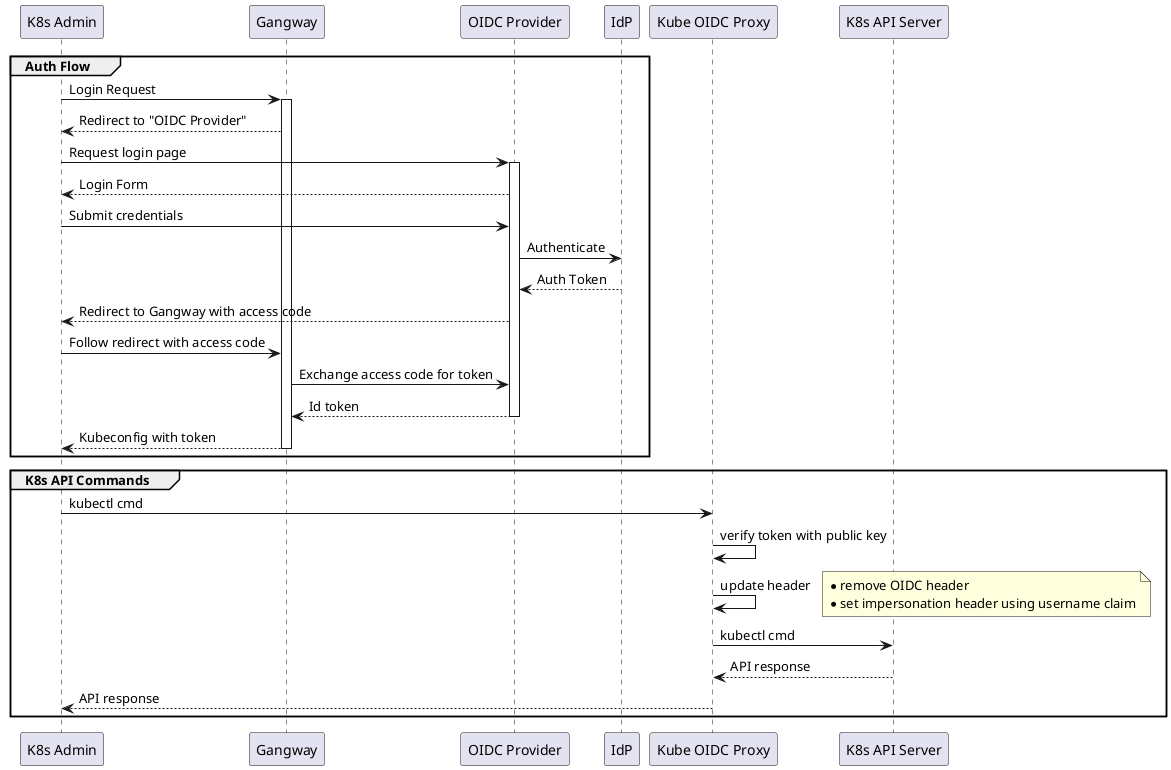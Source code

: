 @startuml AKS-OIDC-Login-and-K8s-Request
group Auth Flow
    "K8s Admin"->Gangway: Login Request
    activate Gangway 
    Gangway -->"K8s Admin": Redirect to "OIDC Provider"
    "K8s Admin" -> "OIDC Provider":Request login page
    activate "OIDC Provider" 
    "OIDC Provider" --> "K8s Admin": Login Form
    "K8s Admin"-> "OIDC Provider": Submit credentials
    "OIDC Provider" -> IdP: Authenticate
    IdP --> "OIDC Provider": Auth Token
    "OIDC Provider" --> "K8s Admin": Redirect to Gangway with access code
    "K8s Admin" -> Gangway: Follow redirect with access code
    Gangway -> "OIDC Provider": Exchange access code for token
    "OIDC Provider" --> Gangway: Id token
    deactivate "OIDC Provider"
    Gangway --> "K8s Admin": Kubeconfig with token
    deactivate Gangway
end
group K8s API Commands
    "K8s Admin"->"Kube OIDC Proxy": kubectl cmd
    "Kube OIDC Proxy" -> "Kube OIDC Proxy": verify token with public key
    "Kube OIDC Proxy" -> "Kube OIDC Proxy": update header
    note right
        * remove OIDC header 
        * set impersonation header using username claim
    end note
    "Kube OIDC Proxy" -> "K8s API Server": kubectl cmd
    "K8s API Server" --> "Kube OIDC Proxy": API response
    "Kube OIDC Proxy" --> "K8s Admin": API response
end
@enduml 

